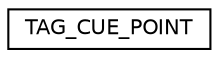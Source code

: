digraph "Graphical Class Hierarchy"
{
 // LATEX_PDF_SIZE
  edge [fontname="Helvetica",fontsize="10",labelfontname="Helvetica",labelfontsize="10"];
  node [fontname="Helvetica",fontsize="10",shape=record];
  rankdir="LR";
  Node0 [label="TAG_CUE_POINT",height=0.2,width=0.4,color="black", fillcolor="white", style="filled",URL="$struct_t_a_g___c_u_e___p_o_i_n_t.html",tooltip=" "];
}
